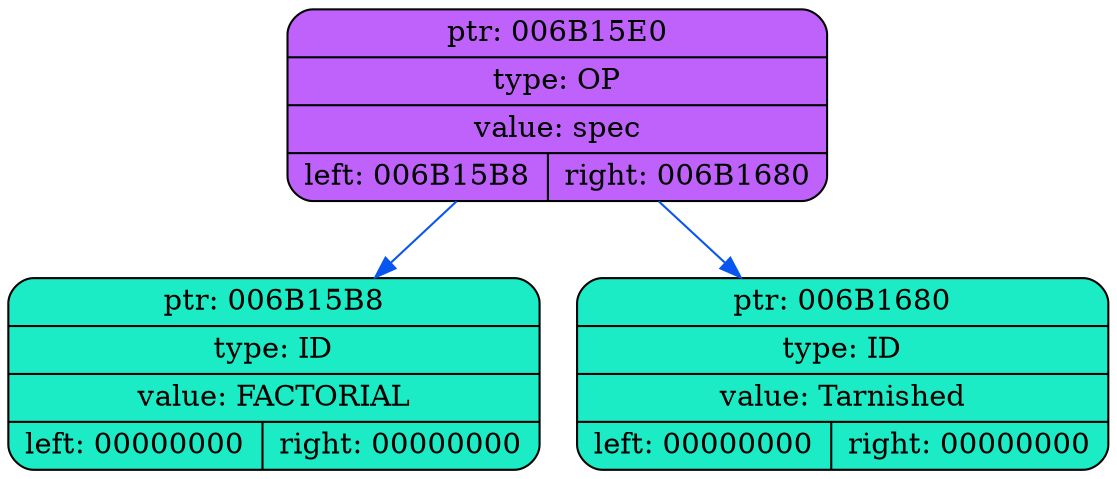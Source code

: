digraph
{
    rankdir=TP

        node006B15E0[shape=record,style="rounded,filled",fillcolor="#BF62FC",label="{ ptr: 006B15E0 | type: OP | value: spec| { left: 006B15B8 | right: 006B1680 }}"];
    node006B15E0 -> node006B15B8[color="#0855F0"]
    node006B15B8[shape=record,style="rounded,filled",fillcolor="#1BECC5",label="{ ptr: 006B15B8 | type: ID | value: FACTORIAL| { left: 00000000 | right: 00000000 }}"];
    node006B15E0 -> node006B1680[color="#0855F0"]
    node006B1680[shape=record,style="rounded,filled",fillcolor="#1BECC5",label="{ ptr: 006B1680 | type: ID | value: Tarnished| { left: 00000000 | right: 00000000 }}"];
}